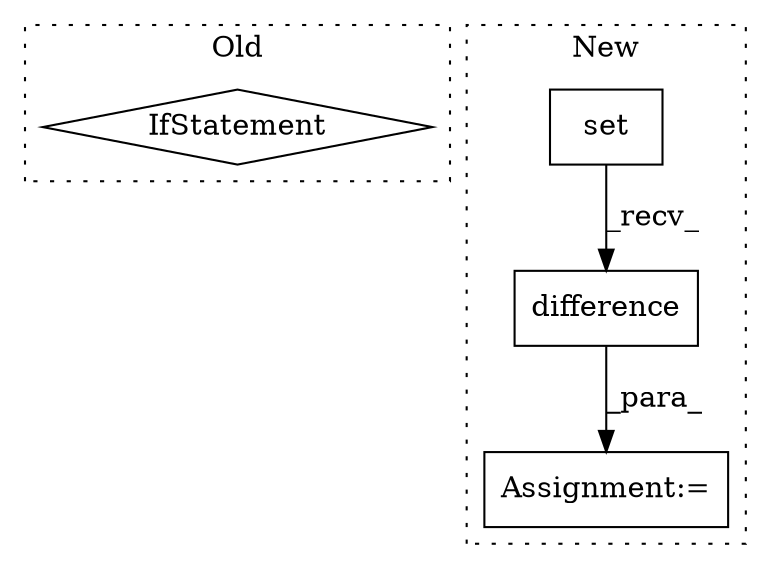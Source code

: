 digraph G {
subgraph cluster0 {
1 [label="IfStatement" a="25" s="11022,11066" l="14,2" shape="diamond"];
label = "Old";
style="dotted";
}
subgraph cluster1 {
2 [label="difference" a="32" s="11275,11302" l="11,1" shape="box"];
3 [label="Assignment:=" a="7" s="11253" l="1" shape="box"];
4 [label="set" a="32" s="8807,8822" l="4,1" shape="box"];
label = "New";
style="dotted";
}
2 -> 3 [label="_para_"];
4 -> 2 [label="_recv_"];
}